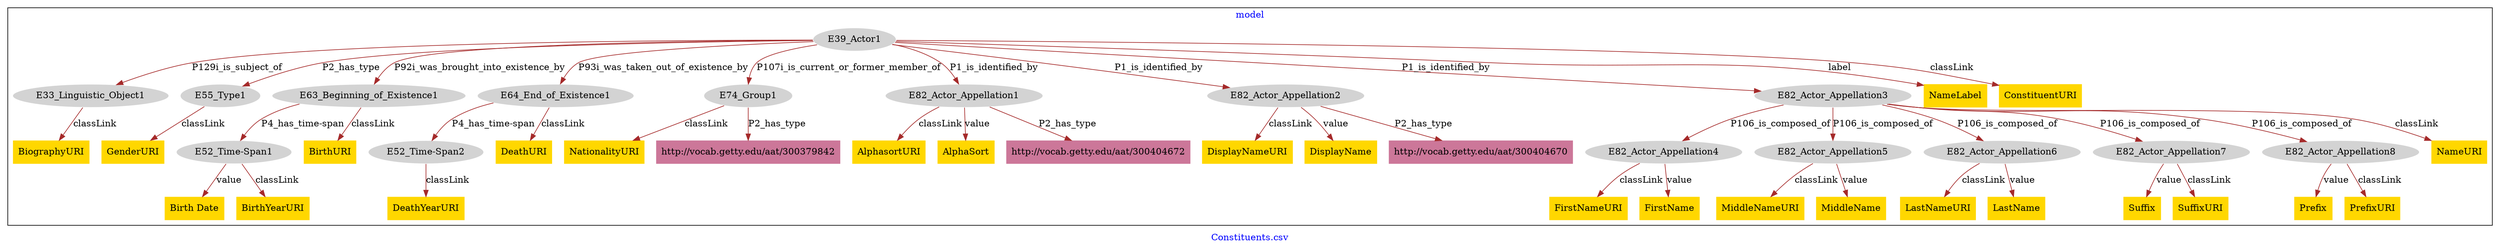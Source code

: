 digraph n0 {
fontcolor="blue"
remincross="true"
label="Constituents.csv"
subgraph cluster {
label="model"
n2[style="filled",color="white",fillcolor="lightgray",label="E39_Actor1"];
n3[style="filled",color="white",fillcolor="lightgray",label="E33_Linguistic_Object1"];
n4[style="filled",color="white",fillcolor="lightgray",label="E55_Type1"];
n5[style="filled",color="white",fillcolor="lightgray",label="E63_Beginning_of_Existence1"];
n6[style="filled",color="white",fillcolor="lightgray",label="E64_End_of_Existence1"];
n7[style="filled",color="white",fillcolor="lightgray",label="E74_Group1"];
n8[style="filled",color="white",fillcolor="lightgray",label="E82_Actor_Appellation1"];
n9[style="filled",color="white",fillcolor="lightgray",label="E82_Actor_Appellation2"];
n10[style="filled",color="white",fillcolor="lightgray",label="E82_Actor_Appellation3"];
n11[style="filled",color="white",fillcolor="lightgray",label="E52_Time-Span1"];
n12[style="filled",color="white",fillcolor="lightgray",label="E52_Time-Span2"];
n13[style="filled",color="white",fillcolor="lightgray",label="E82_Actor_Appellation4"];
n14[style="filled",color="white",fillcolor="lightgray",label="E82_Actor_Appellation5"];
n15[style="filled",color="white",fillcolor="lightgray",label="E82_Actor_Appellation6"];
n16[style="filled",color="white",fillcolor="lightgray",label="E82_Actor_Appellation7"];
n17[style="filled",color="white",fillcolor="lightgray",label="E82_Actor_Appellation8"];
n18[shape="plaintext",style="filled",fillcolor="gold",label="Birth Date"];
n19[shape="plaintext",style="filled",fillcolor="gold",label="DisplayNameURI"];
n20[shape="plaintext",style="filled",fillcolor="gold",label="BirthYearURI"];
n21[shape="plaintext",style="filled",fillcolor="gold",label="DeathURI"];
n22[shape="plaintext",style="filled",fillcolor="gold",label="DeathYearURI"];
n23[shape="plaintext",style="filled",fillcolor="gold",label="LastNameURI"];
n24[shape="plaintext",style="filled",fillcolor="gold",label="Prefix"];
n25[shape="plaintext",style="filled",fillcolor="gold",label="NameLabel"];
n26[shape="plaintext",style="filled",fillcolor="gold",label="Suffix"];
n27[shape="plaintext",style="filled",fillcolor="gold",label="PrefixURI"];
n28[shape="plaintext",style="filled",fillcolor="gold",label="LastName"];
n29[shape="plaintext",style="filled",fillcolor="gold",label="AlphasortURI"];
n30[shape="plaintext",style="filled",fillcolor="gold",label="MiddleNameURI"];
n31[shape="plaintext",style="filled",fillcolor="gold",label="MiddleName"];
n32[shape="plaintext",style="filled",fillcolor="gold",label="AlphaSort"];
n33[shape="plaintext",style="filled",fillcolor="gold",label="SuffixURI"];
n34[shape="plaintext",style="filled",fillcolor="gold",label="NationalityURI"];
n35[shape="plaintext",style="filled",fillcolor="gold",label="GenderURI"];
n36[shape="plaintext",style="filled",fillcolor="gold",label="BirthURI"];
n37[shape="plaintext",style="filled",fillcolor="gold",label="NameURI"];
n38[shape="plaintext",style="filled",fillcolor="gold",label="ConstituentURI"];
n39[shape="plaintext",style="filled",fillcolor="gold",label="FirstNameURI"];
n40[shape="plaintext",style="filled",fillcolor="gold",label="DisplayName"];
n41[shape="plaintext",style="filled",fillcolor="gold",label="BiographyURI"];
n42[shape="plaintext",style="filled",fillcolor="gold",label="FirstName"];
n43[shape="plaintext",style="filled",fillcolor="#CC7799",label="http://vocab.getty.edu/aat/300404672"];
n44[shape="plaintext",style="filled",fillcolor="#CC7799",label="http://vocab.getty.edu/aat/300404670"];
n45[shape="plaintext",style="filled",fillcolor="#CC7799",label="http://vocab.getty.edu/aat/300379842"];
}
n2 -> n3[color="brown",fontcolor="black",label="P129i_is_subject_of"]
n2 -> n4[color="brown",fontcolor="black",label="P2_has_type"]
n2 -> n5[color="brown",fontcolor="black",label="P92i_was_brought_into_existence_by"]
n2 -> n6[color="brown",fontcolor="black",label="P93i_was_taken_out_of_existence_by"]
n2 -> n7[color="brown",fontcolor="black",label="P107i_is_current_or_former_member_of"]
n2 -> n8[color="brown",fontcolor="black",label="P1_is_identified_by"]
n2 -> n9[color="brown",fontcolor="black",label="P1_is_identified_by"]
n2 -> n10[color="brown",fontcolor="black",label="P1_is_identified_by"]
n5 -> n11[color="brown",fontcolor="black",label="P4_has_time-span"]
n6 -> n12[color="brown",fontcolor="black",label="P4_has_time-span"]
n10 -> n13[color="brown",fontcolor="black",label="P106_is_composed_of"]
n10 -> n14[color="brown",fontcolor="black",label="P106_is_composed_of"]
n10 -> n15[color="brown",fontcolor="black",label="P106_is_composed_of"]
n10 -> n16[color="brown",fontcolor="black",label="P106_is_composed_of"]
n10 -> n17[color="brown",fontcolor="black",label="P106_is_composed_of"]
n11 -> n18[color="brown",fontcolor="black",label="value"]
n9 -> n19[color="brown",fontcolor="black",label="classLink"]
n11 -> n20[color="brown",fontcolor="black",label="classLink"]
n6 -> n21[color="brown",fontcolor="black",label="classLink"]
n12 -> n22[color="brown",fontcolor="black",label="classLink"]
n15 -> n23[color="brown",fontcolor="black",label="classLink"]
n17 -> n24[color="brown",fontcolor="black",label="value"]
n2 -> n25[color="brown",fontcolor="black",label="label"]
n16 -> n26[color="brown",fontcolor="black",label="value"]
n17 -> n27[color="brown",fontcolor="black",label="classLink"]
n15 -> n28[color="brown",fontcolor="black",label="value"]
n8 -> n29[color="brown",fontcolor="black",label="classLink"]
n14 -> n30[color="brown",fontcolor="black",label="classLink"]
n14 -> n31[color="brown",fontcolor="black",label="value"]
n8 -> n32[color="brown",fontcolor="black",label="value"]
n16 -> n33[color="brown",fontcolor="black",label="classLink"]
n7 -> n34[color="brown",fontcolor="black",label="classLink"]
n4 -> n35[color="brown",fontcolor="black",label="classLink"]
n5 -> n36[color="brown",fontcolor="black",label="classLink"]
n10 -> n37[color="brown",fontcolor="black",label="classLink"]
n2 -> n38[color="brown",fontcolor="black",label="classLink"]
n13 -> n39[color="brown",fontcolor="black",label="classLink"]
n9 -> n40[color="brown",fontcolor="black",label="value"]
n3 -> n41[color="brown",fontcolor="black",label="classLink"]
n13 -> n42[color="brown",fontcolor="black",label="value"]
n8 -> n43[color="brown",fontcolor="black",label="P2_has_type"]
n9 -> n44[color="brown",fontcolor="black",label="P2_has_type"]
n7 -> n45[color="brown",fontcolor="black",label="P2_has_type"]
}

